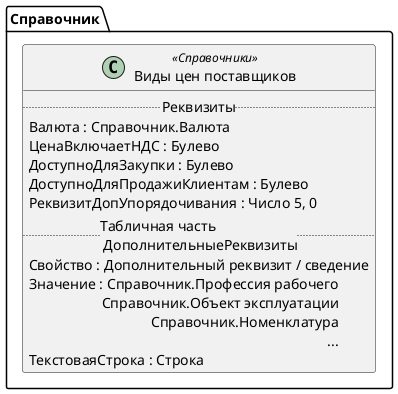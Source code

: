 ﻿@startuml ВидыЦенПоставщиков
'!include templates.wsd
'..\include templates.wsd
class Справочник.ВидыЦенПоставщиков as "Виды цен поставщиков" <<Справочники>>
{
..Реквизиты..
Валюта : Справочник.Валюта
ЦенаВключаетНДС : Булево
ДоступноДляЗакупки : Булево
ДоступноДляПродажиКлиентам : Булево
РеквизитДопУпорядочивания : Число 5, 0
..Табличная часть \n ДополнительныеРеквизиты..
Свойство : Дополнительный реквизит / сведение
Значение : Справочник.Профессия рабочего\rСправочник.Объект эксплуатации\rСправочник.Номенклатура\r...
ТекстоваяСтрока : Строка
}
@enduml
